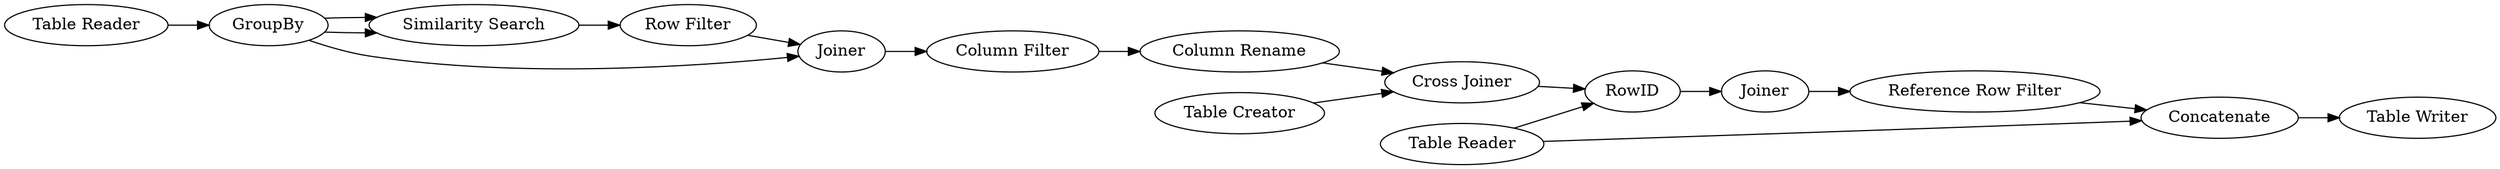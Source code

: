 digraph {
	31 [label="Table Reader"]
	32 [label=GroupBy]
	33 [label="Similarity Search"]
	34 [label="Row Filter"]
	35 [label=Joiner]
	36 [label="Column Filter"]
	37 [label="Table Creator"]
	38 [label="Cross Joiner"]
	39 [label="Table Reader"]
	15 [label=Joiner]
	16 [label="Reference Row Filter"]
	17 [label=RowID]
	41 [label=Concatenate]
	42 [label="Table Writer"]
	43 [label="Column Rename"]
	15 -> 16
	17 -> 15
	31 -> 32
	32 -> 33
	32 -> 33
	32 -> 35
	33 -> 34
	34 -> 35
	35 -> 36
	36 -> 43
	37 -> 38
	38 -> 17
	39 -> 41
	39 -> 17
	16 -> 41
	41 -> 42
	43 -> 38
	rankdir=LR
}
